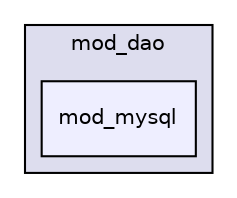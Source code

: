digraph "leaf/modules/mod_dao/mod_mysql" {
  compound=true
  node [ fontsize="10", fontname="Helvetica"];
  edge [ labelfontsize="10", labelfontname="Helvetica"];
  subgraph clusterdir_85c00045bfcfe7ecd71d3afe7b806f2b {
    graph [ bgcolor="#ddddee", pencolor="black", label="mod_dao" fontname="Helvetica", fontsize="10", URL="dir_85c00045bfcfe7ecd71d3afe7b806f2b.html"]
  dir_c14214490a91d92945babe55c0a541fc [shape=box, label="mod_mysql", style="filled", fillcolor="#eeeeff", pencolor="black", URL="dir_c14214490a91d92945babe55c0a541fc.html"];
  }
}
